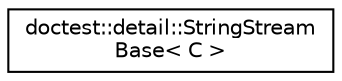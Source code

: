 digraph "Graficzna hierarchia klas"
{
 // LATEX_PDF_SIZE
  edge [fontname="Helvetica",fontsize="10",labelfontname="Helvetica",labelfontsize="10"];
  node [fontname="Helvetica",fontsize="10",shape=record];
  rankdir="LR";
  Node0 [label="doctest::detail::StringStream\lBase\< C \>",height=0.2,width=0.4,color="black", fillcolor="white", style="filled",URL="$structdoctest_1_1detail_1_1_string_stream_base.html",tooltip=" "];
}
